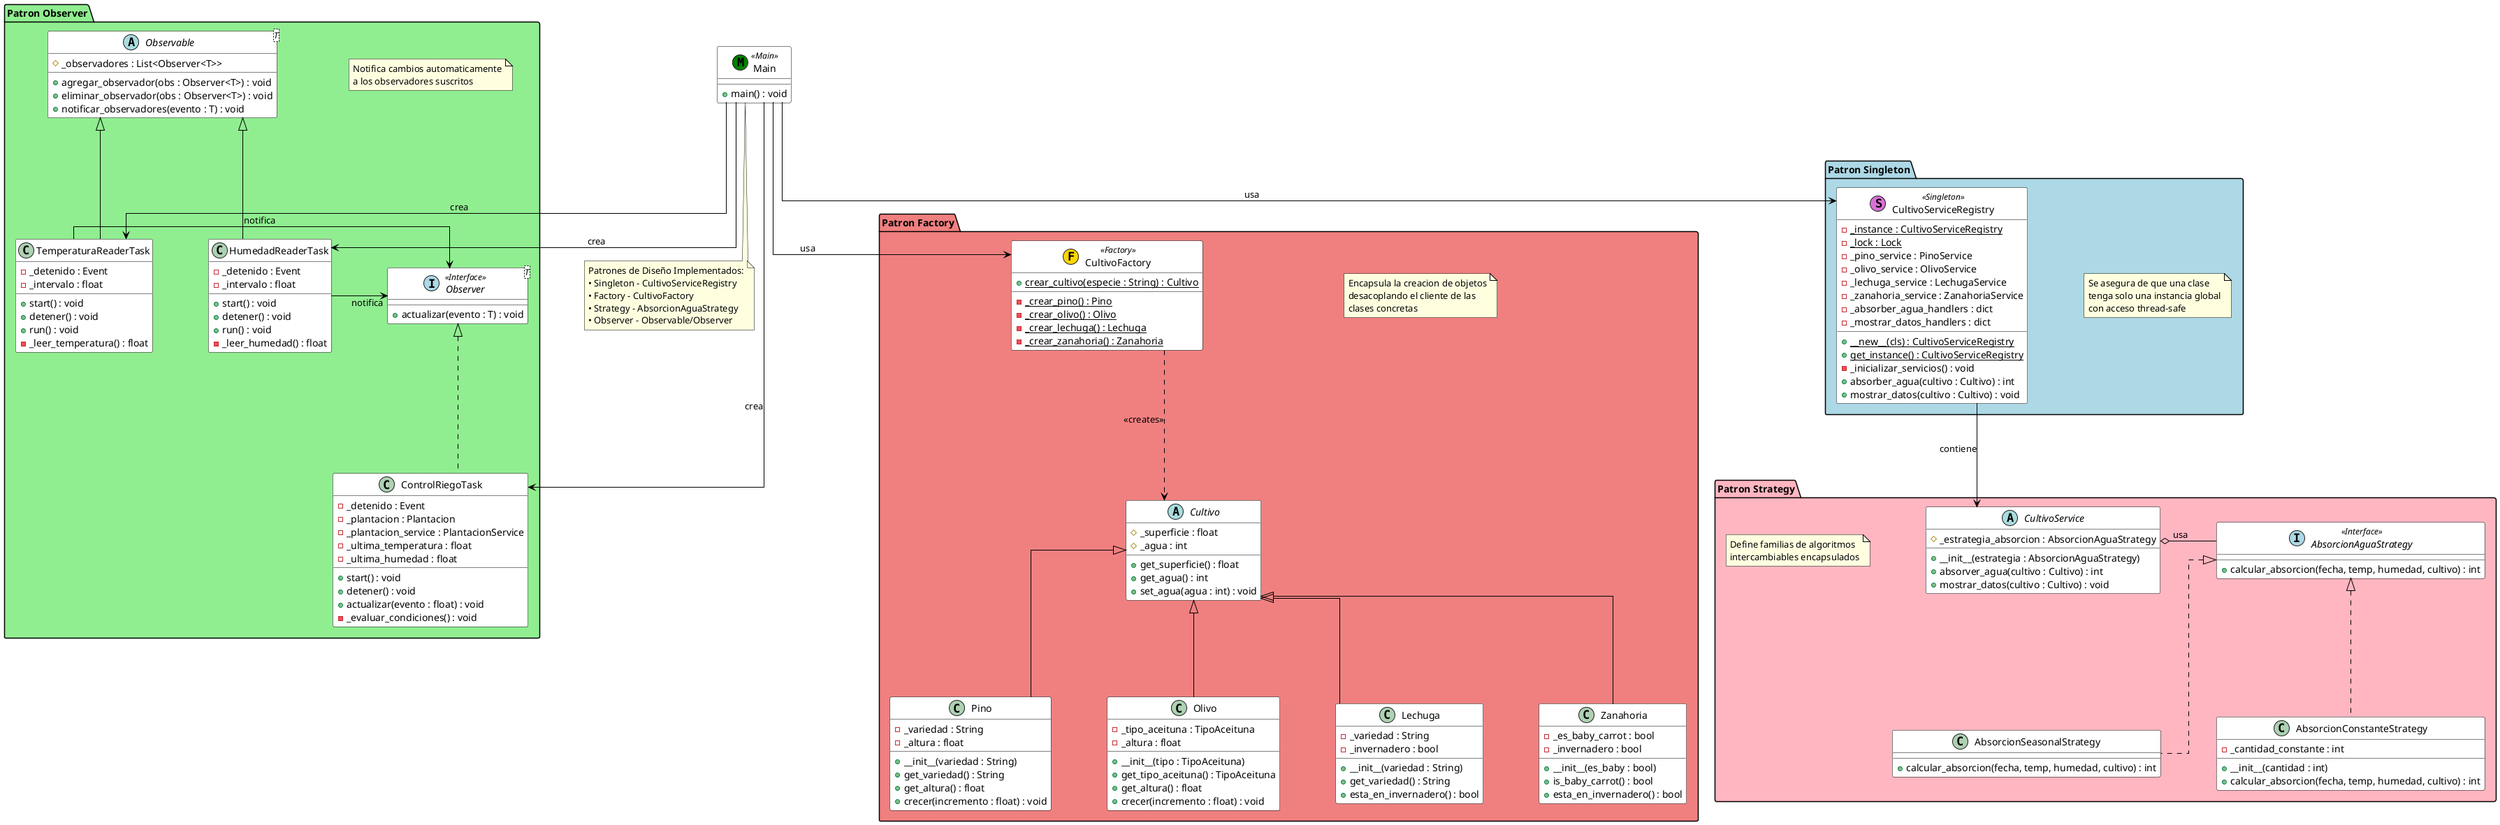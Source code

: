 @startuml Patrones_Sistema_Forestal
skinparam linetype ortho
skinparam nodesep 80
skinparam ranksep 100

' Estilo general
skinparam class {
    BackgroundColor White
    BorderColor Black
    ArrowColor Black
}

skinparam note {
    BackgroundColor LightYellow
    BorderColor Black
}

' ============================================
' PATRON SINGLETON
' ============================================

package "Patron Singleton" #LightBlue {
    note as N_Singleton
        Se asegura de que una clase
        tenga solo una instancia global
        con acceso thread-safe
    end note
    
    class CultivoServiceRegistry << (S,orchid) Singleton >> {
        {static} -_instance : CultivoServiceRegistry
        {static} -_lock : Lock
        -_pino_service : PinoService
        -_olivo_service : OlivoService
        -_lechuga_service : LechugaService
        -_zanahoria_service : ZanahoriaService
        -_absorber_agua_handlers : dict
        -_mostrar_datos_handlers : dict
        __
        {static} +__new__(cls) : CultivoServiceRegistry
        {static} +get_instance() : CultivoServiceRegistry
        -_inicializar_servicios() : void
        +absorber_agua(cultivo : Cultivo) : int
        +mostrar_datos(cultivo : Cultivo) : void
    }
}

' ============================================
' PATRON FACTORY
' ============================================

package "Patron Factory" #LightCoral {
    note as N_Factory
        Encapsula la creacion de objetos
        desacoplando el cliente de las
        clases concretas
    end note
    
    class CultivoFactory << (F,gold) Factory >> {
        {static} +crear_cultivo(especie : String) : Cultivo
        __
        {static} -_crear_pino() : Pino
        {static} -_crear_olivo() : Olivo
        {static} -_crear_lechuga() : Lechuga
        {static} -_crear_zanahoria() : Zanahoria
    }
    
    abstract class Cultivo {
        #_superficie : float
        #_agua : int
        __
        +get_superficie() : float
        +get_agua() : int
        +set_agua(agua : int) : void
    }
    
    class Pino {
        -_variedad : String
        -_altura : float
        __
        +__init__(variedad : String)
        +get_variedad() : String
        +get_altura() : float
        +crecer(incremento : float) : void
    }
    
    class Olivo {
        -_tipo_aceituna : TipoAceituna
        -_altura : float
        __
        +__init__(tipo : TipoAceituna)
        +get_tipo_aceituna() : TipoAceituna
        +get_altura() : float
        +crecer(incremento : float) : void
    }
    
    class Lechuga {
        -_variedad : String
        -_invernadero : bool
        __
        +__init__(variedad : String)
        +get_variedad() : String
        +esta_en_invernadero() : bool
    }
    
    class Zanahoria {
        -_es_baby_carrot : bool
        -_invernadero : bool
        __
        +__init__(es_baby : bool)
        +is_baby_carrot() : bool
        +esta_en_invernadero() : bool
    }
}

' ============================================
' PATRON STRATEGY
' ============================================

package "Patron Strategy" #LightPink {
    note as N_Strategy
        Define familias de algoritmos
        intercambiables encapsulados
    end note
    
    interface AbsorcionAguaStrategy << (I,lightblue) Interface >> {
        +calcular_absorcion(fecha, temp, humedad, cultivo) : int
    }
    
    class AbsorcionSeasonalStrategy {
        +calcular_absorcion(fecha, temp, humedad, cultivo) : int
    }
    
    class AbsorcionConstanteStrategy {
        -_cantidad_constante : int
        __
        +__init__(cantidad : int)
        +calcular_absorcion(fecha, temp, humedad, cultivo) : int
    }
    
    abstract class CultivoService {
        #_estrategia_absorcion : AbsorcionAguaStrategy
        __
        +__init__(estrategia : AbsorcionAguaStrategy)
        +absorver_agua(cultivo : Cultivo) : int
        +mostrar_datos(cultivo : Cultivo) : void
    }
}

' ============================================
' PATRON OBSERVER
' ============================================

package "Patron Observer" #LightGreen {
    note as N_Observer
        Notifica cambios automaticamente
        a los observadores suscritos
    end note
    
    interface "Observer<T>" as Observer << (I,lightblue) Interface >> {
        +actualizar(evento : T) : void
    }
    
    abstract class "Observable<T>" as Observable {
        #_observadores : List<Observer<T>>
        __
        +agregar_observador(obs : Observer<T>) : void
        +eliminar_observador(obs : Observer<T>) : void
        +notificar_observadores(evento : T) : void
    }
    
    class TemperaturaReaderTask {
        -_detenido : Event
        -_intervalo : float
        __
        +start() : void
        +detener() : void
        +run() : void
        -_leer_temperatura() : float
    }
    
    class HumedadReaderTask {
        -_detenido : Event
        -_intervalo : float
        __
        +start() : void
        +detener() : void
        +run() : void
        -_leer_humedad() : float
    }
    
    class ControlRiegoTask {
        -_detenido : Event
        -_plantacion : Plantacion
        -_plantacion_service : PlantacionService
        -_ultima_temperatura : float
        -_ultima_humedad : float
        __
        +start() : void
        +detener() : void
        +actualizar(evento : float) : void
        -_evaluar_condiciones() : void
    }
}

' ============================================
' MAIN (Cliente)
' ============================================

class Main << (M,green) Main >> {
    +main() : void
}

' ============================================
' RELACIONES PATRON FACTORY
' ============================================

CultivoFactory .down.> Cultivo : <<creates>>
Cultivo <|-- Pino
Cultivo <|-- Olivo
Cultivo <|-- Lechuga
Cultivo <|-- Zanahoria

' ============================================
' RELACIONES PATRON STRATEGY
' ============================================

AbsorcionAguaStrategy <|.. AbsorcionSeasonalStrategy
AbsorcionAguaStrategy <|.. AbsorcionConstanteStrategy
CultivoService o-right- AbsorcionAguaStrategy : usa

' ============================================
' RELACIONES PATRON OBSERVER
' ============================================

Observable <|-- TemperaturaReaderTask
Observable <|-- HumedadReaderTask
Observer <|.. ControlRiegoTask
TemperaturaReaderTask -right-> Observer : notifica
HumedadReaderTask -right-> Observer : notifica

' ============================================
' RELACIONES CON MAIN
' ============================================

Main -down-> CultivoFactory : usa
Main -down-> CultivoServiceRegistry : usa
Main -down-> TemperaturaReaderTask : crea
Main -down-> HumedadReaderTask : crea
Main -down-> ControlRiegoTask : crea

' ============================================
' RELACIONES ENTRE PATRONES
' ============================================

CultivoServiceRegistry -down-> CultivoService : contiene

' ============================================
' NOTA DE PATRONES IMPLEMENTADOS
' ============================================

note bottom
    Patrones de Diseño Implementados:
    • Singleton - CultivoServiceRegistry
    • Factory - CultivoFactory
    • Strategy - AbsorcionAguaStrategy
    • Observer - Observable/Observer
end note

@enduml

@startuml Patron_Singleton_Detallado
skinparam linetype ortho
skinparam class {
    BackgroundColor White
    BorderColor Black
}

title Patrón SINGLETON - CultivoServiceRegistry

class CultivoServiceRegistry << (S,orchid) Singleton >> {
    ' === ATRIBUTOS ESTATICOS ===
    {static} -_instance : CultivoServiceRegistry
    {static} -_lock : Lock
    
    ' === SERVICIOS ===
    -_pino_service : PinoService
    -_olivo_service : OlivoService
    -_lechuga_service : LechugaService
    -_zanahoria_service : ZanahoriaService
    
    ' === HANDLERS (REGISTRY) ===
    -_absorber_agua_handlers : dict<Type, Callable>
    -_mostrar_datos_handlers : dict<Type, Callable>
    ====
    ' === METODOS SINGLETON ===
    {static} +__new__(cls) : CultivoServiceRegistry
    {static} +get_instance() : CultivoServiceRegistry
    -_inicializar_servicios() : void
    ====
    ' === METODOS PUBLICOS ===
    +absorber_agua(cultivo : Cultivo) : int
    +mostrar_datos(cultivo : Cultivo) : void
    ====
    ' === HANDLERS PINO ===
    -_absorber_agua_pino(cultivo : Pino) : int
    -_mostrar_datos_pino(cultivo : Pino) : void
    ====
    ' === HANDLERS OLIVO ===
    -_absorber_agua_olivo(cultivo : Olivo) : int
    -_mostrar_datos_olivo(cultivo : Olivo) : void
    ====
    ' === HANDLERS LECHUGA ===
    -_absorber_agua_lechuga(cultivo : Lechuga) : int
    -_mostrar_datos_lechuga(cultivo : Lechuga) : void
    ====
    ' === HANDLERS ZANAHORIA ===
    -_absorber_agua_zanahoria(cultivo : Zanahoria) : int
    -_mostrar_datos_zanahoria(cultivo : Zanahoria) : void
}

note right of CultivoServiceRegistry::_instance
    Unica instancia compartida
    globalmente (thread-safe)
end note

note right of CultivoServiceRegistry::_lock
    Lock para garantizar
    thread-safety en la
    creacion de instancia
end note

note right of CultivoServiceRegistry::_absorber_agua_handlers
    Diccionario de handlers:
    {
      Pino: self._absorber_agua_pino,
      Olivo: self._absorber_agua_olivo,
      Lechuga: self._absorber_agua_lechuga,
      Zanahoria: self._absorber_agua_zanahoria
    }
    
    Patron Registry para dispatch O(1)
end note

note bottom of CultivoServiceRegistry
    <b>SINGLETON PATTERN</b>
    
    Garantiza:
    • Una unica instancia global
    • Thread-safe con Lock
    • Double-checked locking
    • Lazy initialization
    
    Uso:
    registry = CultivoServiceRegistry()
    # o
    registry = CultivoServiceRegistry.get_instance()
    
    Ambos retornan la MISMA instancia
end note

@enduml

@startuml Patron_Factory_Detallado
skinparam linetype ortho
skinparam class {
    BackgroundColor White
    BorderColor Black
}

title Patrón FACTORY METHOD - CultivoFactory

class CultivoFactory << (F,gold) Factory >> {
    {static} +crear_cultivo(especie : String) : Cultivo
    ====
    {static} -_crear_pino() : Pino
    {static} -_crear_olivo() : Olivo
    {static} -_crear_lechuga() : Lechuga
    {static} -_crear_zanahoria() : Zanahoria
}

abstract class Cultivo {
    #_superficie : float
    #_agua : int
    ====
    +get_superficie() : float
    +get_agua() : int
    +set_agua(agua : int) : void
}

class Pino {
    -_variedad : String
    -_altura : float
    ====
    +__init__(variedad : String)
    +get_variedad() : String
    +get_altura() : float
    +crecer(incremento : float) : void
}

class Olivo {
    -_tipo_aceituna : TipoAceituna
    -_altura : float
    ====
    +__init__(tipo_aceituna : TipoAceituna)
    +get_tipo_aceituna() : TipoAceituna
    +get_altura() : float
    +crecer(incremento : float) : void
}

class Lechuga {
    -_variedad : String
    -_invernadero : bool
    ====
    +__init__(variedad : String)
    +get_variedad() : String
    +esta_en_invernadero() : bool
}

class Zanahoria {
    -_es_baby_carrot : bool
    -_invernadero : bool
    ====
    +__init__(es_baby_carrot : bool)
    +is_baby_carrot() : bool
    +esta_en_invernadero() : bool
}

enum TipoAceituna {
    ARBEQUINA
    PICUAL
    MANZANILLA
}

CultivoFactory ..> Cultivo : <<creates>>
CultivoFactory ..> Pino : <<creates>>
CultivoFactory ..> Olivo : <<creates>>
CultivoFactory ..> Lechuga : <<creates>>
CultivoFactory ..> Zanahoria : <<creates>>

Cultivo <|-- Pino
Cultivo <|-- Olivo
Cultivo <|-- Lechuga
Cultivo <|-- Zanahoria

Olivo --> TipoAceituna : usa

note right of CultivoFactory::crear_cultivo
    Diccionario de factories:
    
    factories = {
        "Pino": CultivoFactory._crear_pino,
        "Olivo": CultivoFactory._crear_olivo,
        "Lechuga": CultivoFactory._crear_lechuga,
        "Zanahoria": CultivoFactory._crear_zanahoria
    }
    
    if especie not in factories:
        raise ValueError(f"Especie desconocida")
    
    return factories[especie]()
end note

note bottom of CultivoFactory
    <b>FACTORY METHOD PATTERN</b>
    
    Ventajas:
    • Cliente no conoce clases concretas
    • Facil agregar nuevos tipos
    • Validacion centralizada
    • Retorna tipo base abstracto
    
    Uso:
    cultivo = CultivoFactory.crear_cultivo("Pino")
    # Retorna Cultivo (interfaz), no Pino (concreto)
end note

note top of Pino
    Constantes:
    SUPERFICIE: 2.0 m²
    AGUA_INICIAL: 2L
    ALTURA_INICIAL: 1.0m
    CRECIMIENTO: 0.10m/riego
end note

note top of Olivo
    Constantes:
    SUPERFICIE: 3.0 m²
    AGUA_INICIAL: 5L
    ALTURA_INICIAL: 0.5m
    CRECIMIENTO: 0.01m/riego
end note

note top of Lechuga
    Constantes:
    SUPERFICIE: 0.10 m²
    AGUA_INICIAL: 1L
    INVERNADERO: True
end note

note top of Zanahoria
    Constantes:
    SUPERFICIE: 0.15 m²
    AGUA_INICIAL: 0L
    INVERNADERO: False
end note

@enduml

@startuml Patron_Strategy_Detallado
skinparam linetype ortho
skinparam class {
    BackgroundColor White
    BorderColor Black
}

title Patrón STRATEGY - Absorción de Agua

interface AbsorcionAguaStrategy << (I,lightblue) Interface >> {
    +calcular_absorcion(fecha, temp, humedad, cultivo) : int
}

class AbsorcionSeasonalStrategy {
    +calcular_absorcion(fecha, temp, humedad, cultivo) : int
}

class AbsorcionConstanteStrategy {
    -_cantidad_constante : int
    ====
    +__init__(cantidad : int)
    +calcular_absorcion(fecha, temp, humedad, cultivo) : int
}

abstract class CultivoService {
    #_estrategia_absorcion : AbsorcionAguaStrategy
    ====
    +__init__(estrategia : AbsorcionAguaStrategy)
    +absorver_agua(cultivo : Cultivo) : int
    +mostrar_datos(cultivo : Cultivo) : void
}

class PinoService {
    +__init__()
    +absorver_agua(cultivo : Pino) : int
    +mostrar_datos(cultivo : Pino) : void
}

class OlivoService {
    +__init__()
    +absorver_agua(cultivo : Olivo) : int
    +mostrar_datos(cultivo : Olivo) : void
}

class LechugaService {
    +__init__()
    +absorver_agua(cultivo : Lechuga) : int
    +mostrar_datos(cultivo : Lechuga) : void
}

class ZanahoriaService {
    +__init__()
    +absorver_agua(cultivo : Zanahoria) : int
    +mostrar_datos(cultivo : Zanahoria) : void
}

AbsorcionAguaStrategy <|.. AbsorcionSeasonalStrategy
AbsorcionAguaStrategy <|.. AbsorcionConstanteStrategy

CultivoService o-- AbsorcionAguaStrategy : usa

CultivoService <|-- PinoService
CultivoService <|-- OlivoService
CultivoService <|-- LechugaService
CultivoService <|-- ZanahoriaService

PinoService ..> AbsorcionSeasonalStrategy : inyecta
OlivoService ..> AbsorcionSeasonalStrategy : inyecta
LechugaService ..> AbsorcionConstanteStrategy : inyecta (1L)
ZanahoriaService ..> AbsorcionConstanteStrategy : inyecta (2L)

note right of AbsorcionSeasonalStrategy::calcular_absorcion
    Logica estacional:
    
    mes = fecha.month
    if MARZO <= mes <= AGOSTO:  # Verano
        return 5  # litros
    else:  # Invierno
        return 2  # litros
end note

note right of AbsorcionConstanteStrategy::calcular_absorcion
    Logica constante:
    
    return self._cantidad_constante
    
    Siempre retorna la misma cantidad
    independiente de la estacion
end note

note bottom of CultivoService
    <b>STRATEGY PATTERN</b>
    
    Context que delega el calculo:
    
    def absorver_agua(self, cultivo):
        agua = self._estrategia.calcular_absorcion(
            fecha, temp, humedad, cultivo
        )
        cultivo.set_agua(cultivo.get_agua() + agua)
        return agua
    
    Ventajas:
    • Algoritmos intercambiables
    • Inyeccion de dependencias
    • Open/Closed Principle
end note

note as N1
    <b>Estrategias por Cultivo:</b>
    
    Arboles (Pino, Olivo):
    • AbsorcionSeasonalStrategy
    • Verano: 5L
    • Invierno: 2L
    
    Hortalizas (Lechuga, Zanahoria):
    • AbsorcionConstanteStrategy
    • Lechuga: 1L siempre
    • Zanahoria: 2L siempre
end note

@enduml

@startuml Patron_Observer_Detallado
skinparam linetype ortho
skinparam class {
    BackgroundColor White
    BorderColor Black
}

title Patrón OBSERVER - Sistema de Sensores

interface "Observer<T>" as Observer << (I,lightblue) Interface >> {
    +actualizar(evento : T) : void
}

abstract class "Observable<T>" as Observable {
    #_observadores : List<Observer<T>>
    ====
    +agregar_observador(obs : Observer<T>) : void
    +eliminar_observador(obs : Observer<T>) : void
    #notificar_observadores(evento : T) : void
}

class TemperaturaReaderTask {
    -_detenido : Event
    -_intervalo : float
    ====
    +__init__()
    +start() : void
    +detener() : void
    +run() : void
    -_leer_temperatura() : float
}

class HumedadReaderTask {
    -_detenido : Event
    -_intervalo : float
    ====
    +__init__()
    +start() : void
    +detener() : void
    +run() : void
    -_leer_humedad() : float
}

class ControlRiegoTask {
    -_detenido : Event
    -_intervalo : float
    -_sensor_temperatura : TemperaturaReaderTask
    -_sensor_humedad : HumedadReaderTask
    -_plantacion : Plantacion
    -_plantacion_service : PlantacionService
    -_ultima_temperatura : float
    -_ultima_humedad : float
    ====
    +__init__(sensor_temp, sensor_hum, plantacion, service)
    +start() : void
    +detener() : void
    +run() : void
    +actualizar(evento : float) : void
    -_evaluar_condiciones() : void
}

Observable <|-- TemperaturaReaderTask
Observable <|-- HumedadReaderTask
Observer <|.. ControlRiegoTask

TemperaturaReaderTask "1" -right-> "0..*" Observer : notifica a >
HumedadReaderTask "1" -right-> "0..*" Observer : notifica a >

ControlRiegoTask --> TemperaturaReaderTask : observa
ControlRiegoTask --> HumedadReaderTask : observa

note right of Observable
    <b>Observable<T> (Subject)</b>
    
    def notificar_observadores(self, evento: T):
        for observador in self._observadores:
            observador.actualizar(evento)
    
    • Generic type-safe
    • Push-based notification
    • Multiples observadores
end note

note right of TemperaturaReaderTask::run
    Thread daemon que ejecuta:
    
    while not self._detenido.is_set():
        temp = self._leer_temperatura()
        # Valor aleatorio: -25C a 50C
        self.notificar_observadores(temp)
        time.sleep(2.0)  # cada 2 segundos
end note

note right of HumedadReaderTask::run
    Thread daemon que ejecuta:
    
    while not self._detenido.is_set():
        humedad = self._leer_humedad()
        # Valor aleatorio: 0% a 100%
        self.notificar_observadores(humedad)
        time.sleep(3.0)  # cada 3 segundos
end note

note right of ControlRiegoTask::actualizar
    Observer concreto:
    
    def actualizar(self, evento: float):
        # Almacena ultima lectura
        if isinstance(sender, TemperaturaReaderTask):
            self._ultima_temperatura = evento
        elif isinstance(sender, HumedadReaderTask):
            self._ultima_humedad = evento
end note

note right of ControlRiegoTask::_evaluar_condiciones
    Decision de riego:
    
    if (8 <= temp <= 15) and (humedad < 50):
        self._plantacion_service.regar(
            self._plantacion
        )
    
    Se evalua cada 2.5 segundos
end note

note bottom
    <b>OBSERVER PATTERN</b>
    
    Flujo:
    1. Sensores leen datos cada N segundos
    2. notificar_observadores(valor)
    3. ControlRiego.actualizar(valor)
    4. Evalua condiciones
    5. Decide si regar o no
    
    Ventajas:
    • Desacoplamiento sensor-control
    • Event-driven architecture
    • Multiple observers posible
    • Thread-safe
end note

@enduml
